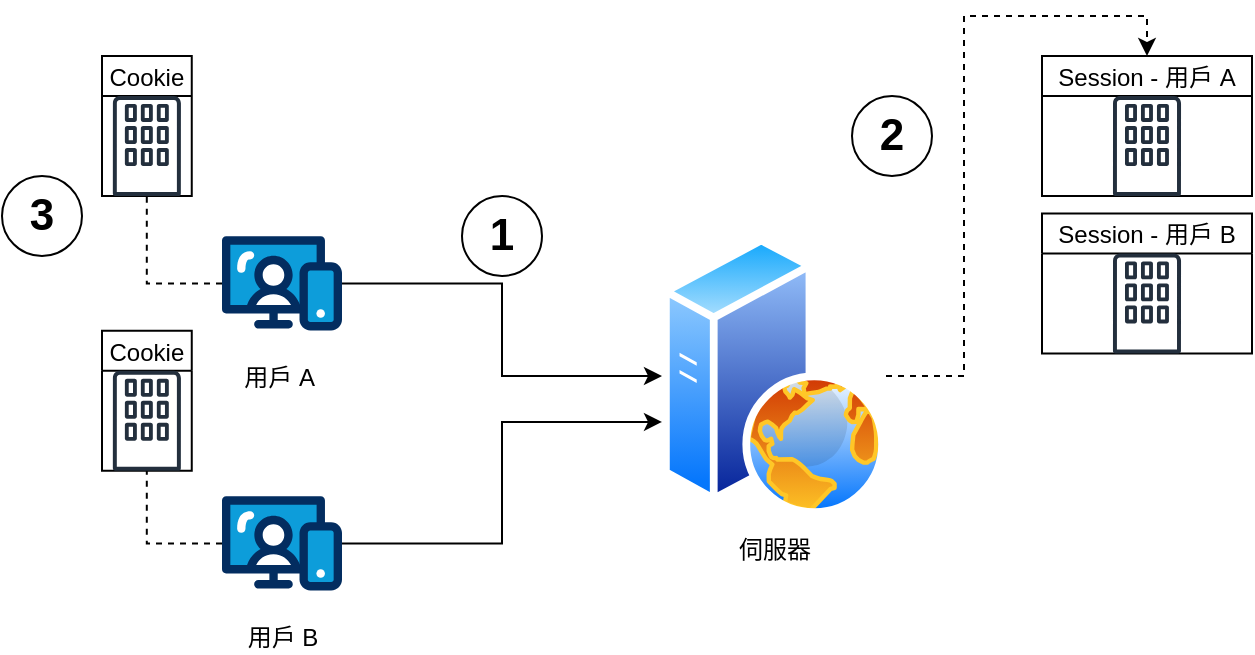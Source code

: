 <mxfile version="24.7.5" pages="3">
  <diagram id="36iQDaJeKuae20POll0c" name="第 2 页">
    <mxGraphModel dx="1434" dy="844" grid="1" gridSize="10" guides="1" tooltips="1" connect="1" arrows="1" fold="1" page="1" pageScale="1" pageWidth="1169" pageHeight="827" math="0" shadow="0">
      <root>
        <mxCell id="0" />
        <mxCell id="1" parent="0" />
        <mxCell id="y0HUL4Aq6U30iUflK9Pi-18" style="edgeStyle=orthogonalEdgeStyle;rounded=0;orthogonalLoop=1;jettySize=auto;html=1;" parent="1" source="y0HUL4Aq6U30iUflK9Pi-1" target="y0HUL4Aq6U30iUflK9Pi-3" edge="1">
          <mxGeometry relative="1" as="geometry" />
        </mxCell>
        <mxCell id="y0HUL4Aq6U30iUflK9Pi-20" style="edgeStyle=orthogonalEdgeStyle;rounded=0;orthogonalLoop=1;jettySize=auto;html=1;endArrow=none;endFill=0;dashed=1;" parent="1" source="y0HUL4Aq6U30iUflK9Pi-1" target="y0HUL4Aq6U30iUflK9Pi-7" edge="1">
          <mxGeometry relative="1" as="geometry" />
        </mxCell>
        <mxCell id="y0HUL4Aq6U30iUflK9Pi-1" value="用戶 A&amp;nbsp;" style="verticalLabelPosition=bottom;aspect=fixed;html=1;shape=mxgraph.salesforce.web;" parent="1" vertex="1">
          <mxGeometry x="230" y="120" width="60" height="47.4" as="geometry" />
        </mxCell>
        <mxCell id="y0HUL4Aq6U30iUflK9Pi-21" style="edgeStyle=orthogonalEdgeStyle;rounded=0;orthogonalLoop=1;jettySize=auto;html=1;endArrow=none;endFill=0;dashed=1;" parent="1" source="y0HUL4Aq6U30iUflK9Pi-2" target="y0HUL4Aq6U30iUflK9Pi-9" edge="1">
          <mxGeometry relative="1" as="geometry">
            <mxPoint x="180" y="280" as="targetPoint" />
          </mxGeometry>
        </mxCell>
        <mxCell id="y0HUL4Aq6U30iUflK9Pi-2" value="用戶 B" style="verticalLabelPosition=bottom;aspect=fixed;html=1;shape=mxgraph.salesforce.web;" parent="1" vertex="1">
          <mxGeometry x="230" y="250" width="60" height="47.4" as="geometry" />
        </mxCell>
        <mxCell id="y0HUL4Aq6U30iUflK9Pi-22" style="edgeStyle=orthogonalEdgeStyle;rounded=0;orthogonalLoop=1;jettySize=auto;html=1;entryX=0.5;entryY=0;entryDx=0;entryDy=0;dashed=1;" parent="1" source="y0HUL4Aq6U30iUflK9Pi-3" target="y0HUL4Aq6U30iUflK9Pi-11" edge="1">
          <mxGeometry relative="1" as="geometry" />
        </mxCell>
        <mxCell id="y0HUL4Aq6U30iUflK9Pi-3" value="伺服器" style="image;aspect=fixed;perimeter=ellipsePerimeter;html=1;align=center;shadow=0;dashed=0;spacingTop=3;image=img/lib/active_directory/web_server.svg;" parent="1" vertex="1">
          <mxGeometry x="450" y="120" width="112" height="140" as="geometry" />
        </mxCell>
        <mxCell id="y0HUL4Aq6U30iUflK9Pi-6" value="Cookie" style="swimlane;fontStyle=0;childLayout=stackLayout;horizontal=1;startSize=20;fillColor=#ffffff;horizontalStack=0;resizeParent=1;resizeParentMax=0;resizeLast=0;collapsible=0;marginBottom=0;swimlaneFillColor=#ffffff;" parent="1" vertex="1">
          <mxGeometry x="170" y="30" width="44.88" height="70" as="geometry" />
        </mxCell>
        <mxCell id="y0HUL4Aq6U30iUflK9Pi-7" value="" style="sketch=0;outlineConnect=0;fontColor=#232F3E;gradientColor=none;fillColor=#232F3D;strokeColor=none;dashed=0;verticalLabelPosition=bottom;verticalAlign=top;align=center;html=1;fontSize=12;fontStyle=0;aspect=fixed;pointerEvents=1;shape=mxgraph.aws4.corporate_data_center;" parent="y0HUL4Aq6U30iUflK9Pi-6" vertex="1">
          <mxGeometry y="20" width="44.88" height="50" as="geometry" />
        </mxCell>
        <mxCell id="y0HUL4Aq6U30iUflK9Pi-8" value="Cookie" style="swimlane;fontStyle=0;childLayout=stackLayout;horizontal=1;startSize=20;fillColor=#ffffff;horizontalStack=0;resizeParent=1;resizeParentMax=0;resizeLast=0;collapsible=0;marginBottom=0;swimlaneFillColor=#ffffff;" parent="1" vertex="1">
          <mxGeometry x="170" y="167.4" width="44.88" height="70" as="geometry" />
        </mxCell>
        <mxCell id="y0HUL4Aq6U30iUflK9Pi-9" value="" style="sketch=0;outlineConnect=0;fontColor=#232F3E;gradientColor=none;fillColor=#232F3D;strokeColor=none;dashed=0;verticalLabelPosition=bottom;verticalAlign=top;align=center;html=1;fontSize=12;fontStyle=0;aspect=fixed;pointerEvents=1;shape=mxgraph.aws4.corporate_data_center;" parent="y0HUL4Aq6U30iUflK9Pi-8" vertex="1">
          <mxGeometry y="20" width="44.88" height="50" as="geometry" />
        </mxCell>
        <mxCell id="y0HUL4Aq6U30iUflK9Pi-11" value="Session - 用戶 A" style="swimlane;fontStyle=0;childLayout=stackLayout;horizontal=1;startSize=20;fillColor=#ffffff;horizontalStack=0;resizeParent=1;resizeParentMax=0;resizeLast=0;collapsible=0;marginBottom=0;swimlaneFillColor=#ffffff;" parent="1" vertex="1">
          <mxGeometry x="640" y="30" width="105" height="70" as="geometry" />
        </mxCell>
        <mxCell id="y0HUL4Aq6U30iUflK9Pi-12" value="" style="sketch=0;outlineConnect=0;fontColor=#232F3E;gradientColor=none;fillColor=#232F3D;strokeColor=none;dashed=0;verticalLabelPosition=bottom;verticalAlign=top;align=center;html=1;fontSize=12;fontStyle=0;aspect=fixed;pointerEvents=1;shape=mxgraph.aws4.corporate_data_center;" parent="y0HUL4Aq6U30iUflK9Pi-11" vertex="1">
          <mxGeometry y="20" width="105" height="50" as="geometry" />
        </mxCell>
        <mxCell id="y0HUL4Aq6U30iUflK9Pi-14" value="Session - 用戶 B" style="swimlane;fontStyle=0;childLayout=stackLayout;horizontal=1;startSize=20;fillColor=#ffffff;horizontalStack=0;resizeParent=1;resizeParentMax=0;resizeLast=0;collapsible=0;marginBottom=0;swimlaneFillColor=#ffffff;" parent="1" vertex="1">
          <mxGeometry x="640" y="108.7" width="105" height="70" as="geometry" />
        </mxCell>
        <mxCell id="y0HUL4Aq6U30iUflK9Pi-15" value="" style="sketch=0;outlineConnect=0;fontColor=#232F3E;gradientColor=none;fillColor=#232F3D;strokeColor=none;dashed=0;verticalLabelPosition=bottom;verticalAlign=top;align=center;html=1;fontSize=12;fontStyle=0;aspect=fixed;pointerEvents=1;shape=mxgraph.aws4.corporate_data_center;" parent="y0HUL4Aq6U30iUflK9Pi-14" vertex="1">
          <mxGeometry y="20" width="105" height="50" as="geometry" />
        </mxCell>
        <mxCell id="y0HUL4Aq6U30iUflK9Pi-19" style="edgeStyle=orthogonalEdgeStyle;rounded=0;orthogonalLoop=1;jettySize=auto;html=1;entryX=0;entryY=0.664;entryDx=0;entryDy=0;entryPerimeter=0;" parent="1" source="y0HUL4Aq6U30iUflK9Pi-2" target="y0HUL4Aq6U30iUflK9Pi-3" edge="1">
          <mxGeometry relative="1" as="geometry" />
        </mxCell>
        <mxCell id="y0HUL4Aq6U30iUflK9Pi-23" value="&lt;b&gt;&lt;font style=&quot;font-size: 22px;&quot;&gt;1&lt;/font&gt;&lt;/b&gt;" style="ellipse;whiteSpace=wrap;html=1;aspect=fixed;" parent="1" vertex="1">
          <mxGeometry x="350" y="100" width="40" height="40" as="geometry" />
        </mxCell>
        <mxCell id="y0HUL4Aq6U30iUflK9Pi-24" value="&lt;b&gt;&lt;font style=&quot;font-size: 22px;&quot;&gt;2&lt;/font&gt;&lt;/b&gt;" style="ellipse;whiteSpace=wrap;html=1;aspect=fixed;" parent="1" vertex="1">
          <mxGeometry x="545" y="50" width="40" height="40" as="geometry" />
        </mxCell>
        <mxCell id="y0HUL4Aq6U30iUflK9Pi-25" value="&lt;b&gt;&lt;font style=&quot;font-size: 22px;&quot;&gt;3&lt;/font&gt;&lt;/b&gt;" style="ellipse;whiteSpace=wrap;html=1;aspect=fixed;" parent="1" vertex="1">
          <mxGeometry x="120" y="90" width="40" height="40" as="geometry" />
        </mxCell>
      </root>
    </mxGraphModel>
  </diagram>
  <diagram id="HvnVh_ahCM78XvNqjFqs" name="第 3 页">
    <mxGraphModel dx="1425" dy="844" grid="1" gridSize="10" guides="1" tooltips="1" connect="1" arrows="1" fold="1" page="1" pageScale="1" pageWidth="1169" pageHeight="827" math="0" shadow="0">
      <root>
        <mxCell id="0" />
        <mxCell id="1" parent="0" />
        <mxCell id="vTTrA9_bk5UIa2ng82IA-1" style="edgeStyle=orthogonalEdgeStyle;rounded=0;orthogonalLoop=1;jettySize=auto;html=1;" edge="1" parent="1" source="vTTrA9_bk5UIa2ng82IA-3" target="vTTrA9_bk5UIa2ng82IA-7">
          <mxGeometry relative="1" as="geometry" />
        </mxCell>
        <mxCell id="vTTrA9_bk5UIa2ng82IA-2" style="edgeStyle=orthogonalEdgeStyle;rounded=0;orthogonalLoop=1;jettySize=auto;html=1;endArrow=none;endFill=0;dashed=1;" edge="1" parent="1" source="vTTrA9_bk5UIa2ng82IA-3" target="vTTrA9_bk5UIa2ng82IA-9">
          <mxGeometry relative="1" as="geometry" />
        </mxCell>
        <mxCell id="vTTrA9_bk5UIa2ng82IA-3" value="用戶 A&amp;nbsp;" style="verticalLabelPosition=bottom;aspect=fixed;html=1;shape=mxgraph.salesforce.web;" vertex="1" parent="1">
          <mxGeometry x="230" y="120" width="60" height="47.4" as="geometry" />
        </mxCell>
        <mxCell id="vTTrA9_bk5UIa2ng82IA-4" style="edgeStyle=orthogonalEdgeStyle;rounded=0;orthogonalLoop=1;jettySize=auto;html=1;endArrow=none;endFill=0;dashed=1;" edge="1" parent="1" source="vTTrA9_bk5UIa2ng82IA-5" target="vTTrA9_bk5UIa2ng82IA-11">
          <mxGeometry relative="1" as="geometry">
            <mxPoint x="180" y="280" as="targetPoint" />
          </mxGeometry>
        </mxCell>
        <mxCell id="vTTrA9_bk5UIa2ng82IA-5" value="用戶 B" style="verticalLabelPosition=bottom;aspect=fixed;html=1;shape=mxgraph.salesforce.web;" vertex="1" parent="1">
          <mxGeometry x="230" y="250" width="60" height="47.4" as="geometry" />
        </mxCell>
        <mxCell id="vTTrA9_bk5UIa2ng82IA-6" style="edgeStyle=orthogonalEdgeStyle;rounded=0;orthogonalLoop=1;jettySize=auto;html=1;entryX=0.5;entryY=0;entryDx=0;entryDy=0;dashed=1;" edge="1" parent="1" source="vTTrA9_bk5UIa2ng82IA-7" target="vTTrA9_bk5UIa2ng82IA-12">
          <mxGeometry relative="1" as="geometry" />
        </mxCell>
        <mxCell id="vTTrA9_bk5UIa2ng82IA-21" style="edgeStyle=orthogonalEdgeStyle;rounded=0;orthogonalLoop=1;jettySize=auto;html=1;" edge="1" parent="1" source="vTTrA9_bk5UIa2ng82IA-7">
          <mxGeometry relative="1" as="geometry">
            <mxPoint x="506" y="320" as="targetPoint" />
          </mxGeometry>
        </mxCell>
        <mxCell id="vTTrA9_bk5UIa2ng82IA-7" value="伺服器" style="image;aspect=fixed;perimeter=ellipsePerimeter;html=1;align=center;shadow=0;dashed=0;spacingTop=3;image=img/lib/active_directory/web_server.svg;" vertex="1" parent="1">
          <mxGeometry x="450" y="120" width="112" height="140" as="geometry" />
        </mxCell>
        <mxCell id="vTTrA9_bk5UIa2ng82IA-8" value="Cookie" style="swimlane;fontStyle=0;childLayout=stackLayout;horizontal=1;startSize=20;fillColor=#ffffff;horizontalStack=0;resizeParent=1;resizeParentMax=0;resizeLast=0;collapsible=0;marginBottom=0;swimlaneFillColor=#ffffff;" vertex="1" parent="1">
          <mxGeometry x="170" y="30" width="44.88" height="70" as="geometry" />
        </mxCell>
        <mxCell id="vTTrA9_bk5UIa2ng82IA-9" value="" style="sketch=0;outlineConnect=0;fontColor=#232F3E;gradientColor=none;fillColor=#232F3D;strokeColor=none;dashed=0;verticalLabelPosition=bottom;verticalAlign=top;align=center;html=1;fontSize=12;fontStyle=0;aspect=fixed;pointerEvents=1;shape=mxgraph.aws4.corporate_data_center;" vertex="1" parent="vTTrA9_bk5UIa2ng82IA-8">
          <mxGeometry y="20" width="44.88" height="50" as="geometry" />
        </mxCell>
        <mxCell id="vTTrA9_bk5UIa2ng82IA-10" value="Cookie" style="swimlane;fontStyle=0;childLayout=stackLayout;horizontal=1;startSize=20;fillColor=#ffffff;horizontalStack=0;resizeParent=1;resizeParentMax=0;resizeLast=0;collapsible=0;marginBottom=0;swimlaneFillColor=#ffffff;" vertex="1" parent="1">
          <mxGeometry x="170" y="167.4" width="44.88" height="70" as="geometry" />
        </mxCell>
        <mxCell id="vTTrA9_bk5UIa2ng82IA-11" value="" style="sketch=0;outlineConnect=0;fontColor=#232F3E;gradientColor=none;fillColor=#232F3D;strokeColor=none;dashed=0;verticalLabelPosition=bottom;verticalAlign=top;align=center;html=1;fontSize=12;fontStyle=0;aspect=fixed;pointerEvents=1;shape=mxgraph.aws4.corporate_data_center;" vertex="1" parent="vTTrA9_bk5UIa2ng82IA-10">
          <mxGeometry y="20" width="44.88" height="50" as="geometry" />
        </mxCell>
        <mxCell id="vTTrA9_bk5UIa2ng82IA-12" value="Session - 用戶 A" style="swimlane;fontStyle=0;childLayout=stackLayout;horizontal=1;startSize=20;fillColor=#ffffff;horizontalStack=0;resizeParent=1;resizeParentMax=0;resizeLast=0;collapsible=0;marginBottom=0;swimlaneFillColor=#ffffff;" vertex="1" parent="1">
          <mxGeometry x="640" y="30" width="105" height="70" as="geometry" />
        </mxCell>
        <mxCell id="vTTrA9_bk5UIa2ng82IA-13" value="" style="sketch=0;outlineConnect=0;fontColor=#232F3E;gradientColor=none;fillColor=#232F3D;strokeColor=none;dashed=0;verticalLabelPosition=bottom;verticalAlign=top;align=center;html=1;fontSize=12;fontStyle=0;aspect=fixed;pointerEvents=1;shape=mxgraph.aws4.corporate_data_center;" vertex="1" parent="vTTrA9_bk5UIa2ng82IA-12">
          <mxGeometry y="20" width="105" height="50" as="geometry" />
        </mxCell>
        <mxCell id="vTTrA9_bk5UIa2ng82IA-14" value="Session - 用戶 B" style="swimlane;fontStyle=0;childLayout=stackLayout;horizontal=1;startSize=20;fillColor=#ffffff;horizontalStack=0;resizeParent=1;resizeParentMax=0;resizeLast=0;collapsible=0;marginBottom=0;swimlaneFillColor=#ffffff;" vertex="1" parent="1">
          <mxGeometry x="640" y="108.7" width="105" height="70" as="geometry" />
        </mxCell>
        <mxCell id="vTTrA9_bk5UIa2ng82IA-15" value="" style="sketch=0;outlineConnect=0;fontColor=#232F3E;gradientColor=none;fillColor=#232F3D;strokeColor=none;dashed=0;verticalLabelPosition=bottom;verticalAlign=top;align=center;html=1;fontSize=12;fontStyle=0;aspect=fixed;pointerEvents=1;shape=mxgraph.aws4.corporate_data_center;" vertex="1" parent="vTTrA9_bk5UIa2ng82IA-14">
          <mxGeometry y="20" width="105" height="50" as="geometry" />
        </mxCell>
        <mxCell id="vTTrA9_bk5UIa2ng82IA-16" style="edgeStyle=orthogonalEdgeStyle;rounded=0;orthogonalLoop=1;jettySize=auto;html=1;entryX=0;entryY=0.664;entryDx=0;entryDy=0;entryPerimeter=0;" edge="1" parent="1" source="vTTrA9_bk5UIa2ng82IA-5" target="vTTrA9_bk5UIa2ng82IA-7">
          <mxGeometry relative="1" as="geometry" />
        </mxCell>
        <mxCell id="vTTrA9_bk5UIa2ng82IA-37" style="edgeStyle=orthogonalEdgeStyle;rounded=0;orthogonalLoop=1;jettySize=auto;html=1;entryX=0.5;entryY=0;entryDx=0;entryDy=0;" edge="1" parent="1" source="vTTrA9_bk5UIa2ng82IA-20" target="vTTrA9_bk5UIa2ng82IA-28">
          <mxGeometry relative="1" as="geometry" />
        </mxCell>
        <mxCell id="vTTrA9_bk5UIa2ng82IA-20" value="" style="sketch=0;pointerEvents=1;shadow=0;dashed=0;html=1;strokeColor=none;fillColor=#DF8C42;labelPosition=center;verticalLabelPosition=bottom;verticalAlign=top;align=center;outlineConnect=0;shape=mxgraph.veeam2.restored;" vertex="1" parent="1">
          <mxGeometry x="471" y="330" width="70" height="70" as="geometry" />
        </mxCell>
        <mxCell id="vTTrA9_bk5UIa2ng82IA-22" style="edgeStyle=orthogonalEdgeStyle;rounded=0;orthogonalLoop=1;jettySize=auto;html=1;" edge="1" parent="1" source="vTTrA9_bk5UIa2ng82IA-24" target="vTTrA9_bk5UIa2ng82IA-28">
          <mxGeometry relative="1" as="geometry" />
        </mxCell>
        <mxCell id="vTTrA9_bk5UIa2ng82IA-23" style="edgeStyle=orthogonalEdgeStyle;rounded=0;orthogonalLoop=1;jettySize=auto;html=1;endArrow=none;endFill=0;dashed=1;" edge="1" parent="1" source="vTTrA9_bk5UIa2ng82IA-24" target="vTTrA9_bk5UIa2ng82IA-30">
          <mxGeometry relative="1" as="geometry" />
        </mxCell>
        <mxCell id="vTTrA9_bk5UIa2ng82IA-24" value="用戶 A&amp;nbsp;" style="verticalLabelPosition=bottom;aspect=fixed;html=1;shape=mxgraph.salesforce.web;" vertex="1" parent="1">
          <mxGeometry x="230" y="480" width="60" height="47.4" as="geometry" />
        </mxCell>
        <mxCell id="vTTrA9_bk5UIa2ng82IA-25" style="edgeStyle=orthogonalEdgeStyle;rounded=0;orthogonalLoop=1;jettySize=auto;html=1;endArrow=none;endFill=0;dashed=1;" edge="1" parent="1" source="vTTrA9_bk5UIa2ng82IA-26" target="vTTrA9_bk5UIa2ng82IA-32">
          <mxGeometry relative="1" as="geometry">
            <mxPoint x="180" y="640" as="targetPoint" />
          </mxGeometry>
        </mxCell>
        <mxCell id="vTTrA9_bk5UIa2ng82IA-26" value="用戶 B" style="verticalLabelPosition=bottom;aspect=fixed;html=1;shape=mxgraph.salesforce.web;" vertex="1" parent="1">
          <mxGeometry x="230" y="610" width="60" height="47.4" as="geometry" />
        </mxCell>
        <mxCell id="vTTrA9_bk5UIa2ng82IA-27" style="edgeStyle=orthogonalEdgeStyle;rounded=0;orthogonalLoop=1;jettySize=auto;html=1;" edge="1" parent="1" source="vTTrA9_bk5UIa2ng82IA-28">
          <mxGeometry relative="1" as="geometry">
            <mxPoint x="506" y="680" as="targetPoint" />
          </mxGeometry>
        </mxCell>
        <mxCell id="vTTrA9_bk5UIa2ng82IA-28" value="伺服器" style="image;aspect=fixed;perimeter=ellipsePerimeter;html=1;align=center;shadow=0;dashed=0;spacingTop=3;image=img/lib/active_directory/web_server.svg;" vertex="1" parent="1">
          <mxGeometry x="450" y="480" width="112" height="140" as="geometry" />
        </mxCell>
        <mxCell id="vTTrA9_bk5UIa2ng82IA-29" value="Cookie" style="swimlane;fontStyle=0;childLayout=stackLayout;horizontal=1;startSize=20;fillColor=#ffffff;horizontalStack=0;resizeParent=1;resizeParentMax=0;resizeLast=0;collapsible=0;marginBottom=0;swimlaneFillColor=#ffffff;" vertex="1" parent="1">
          <mxGeometry x="170" y="390" width="44.88" height="70" as="geometry" />
        </mxCell>
        <mxCell id="vTTrA9_bk5UIa2ng82IA-30" value="" style="sketch=0;outlineConnect=0;fontColor=#232F3E;gradientColor=none;fillColor=#232F3D;strokeColor=none;dashed=0;verticalLabelPosition=bottom;verticalAlign=top;align=center;html=1;fontSize=12;fontStyle=0;aspect=fixed;pointerEvents=1;shape=mxgraph.aws4.corporate_data_center;" vertex="1" parent="vTTrA9_bk5UIa2ng82IA-29">
          <mxGeometry y="20" width="44.88" height="50" as="geometry" />
        </mxCell>
        <mxCell id="vTTrA9_bk5UIa2ng82IA-31" value="Cookie" style="swimlane;fontStyle=0;childLayout=stackLayout;horizontal=1;startSize=20;fillColor=#ffffff;horizontalStack=0;resizeParent=1;resizeParentMax=0;resizeLast=0;collapsible=0;marginBottom=0;swimlaneFillColor=#ffffff;" vertex="1" parent="1">
          <mxGeometry x="170" y="527.4" width="44.88" height="70" as="geometry" />
        </mxCell>
        <mxCell id="vTTrA9_bk5UIa2ng82IA-32" value="" style="sketch=0;outlineConnect=0;fontColor=#232F3E;gradientColor=none;fillColor=#232F3D;strokeColor=none;dashed=0;verticalLabelPosition=bottom;verticalAlign=top;align=center;html=1;fontSize=12;fontStyle=0;aspect=fixed;pointerEvents=1;shape=mxgraph.aws4.corporate_data_center;" vertex="1" parent="vTTrA9_bk5UIa2ng82IA-31">
          <mxGeometry y="20" width="44.88" height="50" as="geometry" />
        </mxCell>
        <mxCell id="vTTrA9_bk5UIa2ng82IA-33" style="edgeStyle=orthogonalEdgeStyle;rounded=0;orthogonalLoop=1;jettySize=auto;html=1;entryX=0;entryY=0.664;entryDx=0;entryDy=0;entryPerimeter=0;" edge="1" parent="1" source="vTTrA9_bk5UIa2ng82IA-26" target="vTTrA9_bk5UIa2ng82IA-28">
          <mxGeometry relative="1" as="geometry" />
        </mxCell>
        <mxCell id="vTTrA9_bk5UIa2ng82IA-34" value="" style="sketch=0;pointerEvents=1;shadow=0;dashed=0;html=1;strokeColor=none;fillColor=#DF8C42;labelPosition=center;verticalLabelPosition=bottom;verticalAlign=top;align=center;outlineConnect=0;shape=mxgraph.veeam2.restored;" vertex="1" parent="1">
          <mxGeometry x="471" y="690" width="70" height="70" as="geometry" />
        </mxCell>
        <mxCell id="hp_RnMlvWdHB2fhUzzbv-1" value="&lt;span style=&quot;font-size: 22px;&quot;&gt;&lt;b&gt;1. &lt;br&gt;進行&lt;br&gt;重啟&lt;/b&gt;&lt;/span&gt;" style="ellipse;whiteSpace=wrap;html=1;aspect=fixed;" vertex="1" parent="1">
          <mxGeometry x="570" y="326" width="90" height="90" as="geometry" />
        </mxCell>
        <mxCell id="hp_RnMlvWdHB2fhUzzbv-2" value="&lt;span style=&quot;font-size: 22px;&quot;&gt;&lt;b&gt;2. &lt;br&gt;遺失&lt;/b&gt;&lt;/span&gt;&lt;div&gt;&lt;span style=&quot;font-size: 22px;&quot;&gt;&lt;b&gt;Session&lt;/b&gt;&lt;/span&gt;&lt;/div&gt;" style="ellipse;whiteSpace=wrap;html=1;aspect=fixed;" vertex="1" parent="1">
          <mxGeometry x="570" y="610" width="90" height="90" as="geometry" />
        </mxCell>
        <mxCell id="hp_RnMlvWdHB2fhUzzbv-3" style="edgeStyle=orthogonalEdgeStyle;rounded=0;orthogonalLoop=1;jettySize=auto;html=1;entryX=0.5;entryY=0;entryDx=0;entryDy=0;dashed=1;exitX=0.964;exitY=0.779;exitDx=0;exitDy=0;exitPerimeter=0;" edge="1" parent="1" target="hp_RnMlvWdHB2fhUzzbv-4" source="vTTrA9_bk5UIa2ng82IA-28">
          <mxGeometry relative="1" as="geometry">
            <mxPoint x="690" y="640" as="sourcePoint" />
          </mxGeometry>
        </mxCell>
        <mxCell id="hp_RnMlvWdHB2fhUzzbv-4" value="Session - 用戶 A" style="swimlane;fontStyle=0;childLayout=stackLayout;horizontal=1;startSize=20;fillColor=#ffffff;horizontalStack=0;resizeParent=1;resizeParentMax=0;resizeLast=0;collapsible=0;marginBottom=0;swimlaneFillColor=#ffffff;" vertex="1" parent="1">
          <mxGeometry x="720" y="508.7" width="105" height="70" as="geometry" />
        </mxCell>
        <mxCell id="hp_RnMlvWdHB2fhUzzbv-6" value="Session - 用戶 B" style="swimlane;fontStyle=0;childLayout=stackLayout;horizontal=1;startSize=20;fillColor=#ffffff;horizontalStack=0;resizeParent=1;resizeParentMax=0;resizeLast=0;collapsible=0;marginBottom=0;swimlaneFillColor=#ffffff;" vertex="1" parent="1">
          <mxGeometry x="720" y="587.4" width="105" height="70" as="geometry" />
        </mxCell>
      </root>
    </mxGraphModel>
  </diagram>
  <diagram id="Rv0VNGRUjwb1O_cnUlSf" name="第 4 页">
    <mxGraphModel dx="1425" dy="844" grid="1" gridSize="10" guides="1" tooltips="1" connect="1" arrows="1" fold="1" page="1" pageScale="1" pageWidth="1169" pageHeight="827" math="0" shadow="0">
      <root>
        <mxCell id="0" />
        <mxCell id="1" parent="0" />
        <mxCell id="kJw31j2O0Wimkj6-wve6-1" style="edgeStyle=orthogonalEdgeStyle;rounded=0;orthogonalLoop=1;jettySize=auto;html=1;" edge="1" parent="1" source="kJw31j2O0Wimkj6-wve6-3" target="kJw31j2O0Wimkj6-wve6-8">
          <mxGeometry relative="1" as="geometry" />
        </mxCell>
        <mxCell id="kJw31j2O0Wimkj6-wve6-2" style="edgeStyle=orthogonalEdgeStyle;rounded=0;orthogonalLoop=1;jettySize=auto;html=1;endArrow=none;endFill=0;dashed=1;" edge="1" parent="1" source="kJw31j2O0Wimkj6-wve6-3" target="kJw31j2O0Wimkj6-wve6-10">
          <mxGeometry relative="1" as="geometry" />
        </mxCell>
        <mxCell id="kJw31j2O0Wimkj6-wve6-3" value="用戶 A&amp;nbsp;" style="verticalLabelPosition=bottom;aspect=fixed;html=1;shape=mxgraph.salesforce.web;" vertex="1" parent="1">
          <mxGeometry x="230" y="120" width="60" height="47.4" as="geometry" />
        </mxCell>
        <mxCell id="kJw31j2O0Wimkj6-wve6-4" style="edgeStyle=orthogonalEdgeStyle;rounded=0;orthogonalLoop=1;jettySize=auto;html=1;endArrow=none;endFill=0;dashed=1;" edge="1" parent="1" source="kJw31j2O0Wimkj6-wve6-5" target="kJw31j2O0Wimkj6-wve6-12">
          <mxGeometry relative="1" as="geometry">
            <mxPoint x="180" y="280" as="targetPoint" />
          </mxGeometry>
        </mxCell>
        <mxCell id="kJw31j2O0Wimkj6-wve6-5" value="用戶 B" style="verticalLabelPosition=bottom;aspect=fixed;html=1;shape=mxgraph.salesforce.web;" vertex="1" parent="1">
          <mxGeometry x="230" y="250" width="60" height="47.4" as="geometry" />
        </mxCell>
        <mxCell id="kJw31j2O0Wimkj6-wve6-6" style="edgeStyle=orthogonalEdgeStyle;rounded=0;orthogonalLoop=1;jettySize=auto;html=1;entryX=0.5;entryY=0;entryDx=0;entryDy=0;dashed=1;" edge="1" parent="1" source="kJw31j2O0Wimkj6-wve6-8" target="kJw31j2O0Wimkj6-wve6-13">
          <mxGeometry relative="1" as="geometry" />
        </mxCell>
        <mxCell id="kJw31j2O0Wimkj6-wve6-7" style="edgeStyle=orthogonalEdgeStyle;rounded=0;orthogonalLoop=1;jettySize=auto;html=1;" edge="1" parent="1" source="kJw31j2O0Wimkj6-wve6-8">
          <mxGeometry relative="1" as="geometry">
            <mxPoint x="506" y="320" as="targetPoint" />
          </mxGeometry>
        </mxCell>
        <mxCell id="kJw31j2O0Wimkj6-wve6-8" value="伺服器" style="image;aspect=fixed;perimeter=ellipsePerimeter;html=1;align=center;shadow=0;dashed=0;spacingTop=3;image=img/lib/active_directory/web_server.svg;" vertex="1" parent="1">
          <mxGeometry x="450" y="120" width="112" height="140" as="geometry" />
        </mxCell>
        <mxCell id="kJw31j2O0Wimkj6-wve6-9" value="Cookie" style="swimlane;fontStyle=0;childLayout=stackLayout;horizontal=1;startSize=20;fillColor=#ffffff;horizontalStack=0;resizeParent=1;resizeParentMax=0;resizeLast=0;collapsible=0;marginBottom=0;swimlaneFillColor=#ffffff;" vertex="1" parent="1">
          <mxGeometry x="170" y="30" width="44.88" height="70" as="geometry" />
        </mxCell>
        <mxCell id="kJw31j2O0Wimkj6-wve6-10" value="" style="sketch=0;outlineConnect=0;fontColor=#232F3E;gradientColor=none;fillColor=#232F3D;strokeColor=none;dashed=0;verticalLabelPosition=bottom;verticalAlign=top;align=center;html=1;fontSize=12;fontStyle=0;aspect=fixed;pointerEvents=1;shape=mxgraph.aws4.corporate_data_center;" vertex="1" parent="kJw31j2O0Wimkj6-wve6-9">
          <mxGeometry y="20" width="44.88" height="50" as="geometry" />
        </mxCell>
        <mxCell id="kJw31j2O0Wimkj6-wve6-11" value="Cookie" style="swimlane;fontStyle=0;childLayout=stackLayout;horizontal=1;startSize=20;fillColor=#ffffff;horizontalStack=0;resizeParent=1;resizeParentMax=0;resizeLast=0;collapsible=0;marginBottom=0;swimlaneFillColor=#ffffff;" vertex="1" parent="1">
          <mxGeometry x="170" y="167.4" width="44.88" height="70" as="geometry" />
        </mxCell>
        <mxCell id="kJw31j2O0Wimkj6-wve6-12" value="" style="sketch=0;outlineConnect=0;fontColor=#232F3E;gradientColor=none;fillColor=#232F3D;strokeColor=none;dashed=0;verticalLabelPosition=bottom;verticalAlign=top;align=center;html=1;fontSize=12;fontStyle=0;aspect=fixed;pointerEvents=1;shape=mxgraph.aws4.corporate_data_center;" vertex="1" parent="kJw31j2O0Wimkj6-wve6-11">
          <mxGeometry y="20" width="44.88" height="50" as="geometry" />
        </mxCell>
        <mxCell id="kJw31j2O0Wimkj6-wve6-13" value="Session - 用戶 A" style="swimlane;fontStyle=0;childLayout=stackLayout;horizontal=1;startSize=20;fillColor=#ffffff;horizontalStack=0;resizeParent=1;resizeParentMax=0;resizeLast=0;collapsible=0;marginBottom=0;swimlaneFillColor=#ffffff;" vertex="1" parent="1">
          <mxGeometry x="640" y="30" width="105" height="70" as="geometry" />
        </mxCell>
        <mxCell id="kJw31j2O0Wimkj6-wve6-14" value="" style="sketch=0;outlineConnect=0;fontColor=#232F3E;gradientColor=none;fillColor=#232F3D;strokeColor=none;dashed=0;verticalLabelPosition=bottom;verticalAlign=top;align=center;html=1;fontSize=12;fontStyle=0;aspect=fixed;pointerEvents=1;shape=mxgraph.aws4.corporate_data_center;" vertex="1" parent="kJw31j2O0Wimkj6-wve6-13">
          <mxGeometry y="20" width="105" height="50" as="geometry" />
        </mxCell>
        <mxCell id="kJw31j2O0Wimkj6-wve6-21" style="edgeStyle=orthogonalEdgeStyle;rounded=0;orthogonalLoop=1;jettySize=auto;html=1;" edge="1" parent="1" source="kJw31j2O0Wimkj6-wve6-15" target="kJw31j2O0Wimkj6-wve6-18">
          <mxGeometry relative="1" as="geometry" />
        </mxCell>
        <mxCell id="kJw31j2O0Wimkj6-wve6-15" value="Session - 用戶 B" style="swimlane;fontStyle=0;childLayout=stackLayout;horizontal=1;startSize=20;fillColor=#ffffff;horizontalStack=0;resizeParent=1;resizeParentMax=0;resizeLast=0;collapsible=0;marginBottom=0;swimlaneFillColor=#ffffff;" vertex="1" parent="1">
          <mxGeometry x="640" y="108.7" width="105" height="70" as="geometry" />
        </mxCell>
        <mxCell id="kJw31j2O0Wimkj6-wve6-16" value="" style="sketch=0;outlineConnect=0;fontColor=#232F3E;gradientColor=none;fillColor=#232F3D;strokeColor=none;dashed=0;verticalLabelPosition=bottom;verticalAlign=top;align=center;html=1;fontSize=12;fontStyle=0;aspect=fixed;pointerEvents=1;shape=mxgraph.aws4.corporate_data_center;" vertex="1" parent="kJw31j2O0Wimkj6-wve6-15">
          <mxGeometry y="20" width="105" height="50" as="geometry" />
        </mxCell>
        <mxCell id="kJw31j2O0Wimkj6-wve6-17" style="edgeStyle=orthogonalEdgeStyle;rounded=0;orthogonalLoop=1;jettySize=auto;html=1;entryX=0;entryY=0.664;entryDx=0;entryDy=0;entryPerimeter=0;" edge="1" parent="1" source="kJw31j2O0Wimkj6-wve6-5" target="kJw31j2O0Wimkj6-wve6-8">
          <mxGeometry relative="1" as="geometry" />
        </mxCell>
        <mxCell id="kJw31j2O0Wimkj6-wve6-18" value="Redis" style="image;sketch=0;aspect=fixed;html=1;points=[];align=center;fontSize=12;image=img/lib/mscae/Cache_Redis_Product.svg;" vertex="1" parent="1">
          <mxGeometry x="830" y="200" width="71.43" height="60" as="geometry" />
        </mxCell>
        <mxCell id="kJw31j2O0Wimkj6-wve6-20" style="edgeStyle=orthogonalEdgeStyle;rounded=0;orthogonalLoop=1;jettySize=auto;html=1;entryX=0.49;entryY=0.017;entryDx=0;entryDy=0;entryPerimeter=0;" edge="1" parent="1" source="kJw31j2O0Wimkj6-wve6-13" target="kJw31j2O0Wimkj6-wve6-18">
          <mxGeometry relative="1" as="geometry" />
        </mxCell>
        <mxCell id="TlNDQ-km_KhVtOzQxpwP-1" value="&lt;span style=&quot;font-size: 22px;&quot;&gt;&lt;b&gt;寫進Redis&lt;/b&gt;&lt;/span&gt;" style="ellipse;whiteSpace=wrap;html=1;aspect=fixed;" vertex="1" parent="1">
          <mxGeometry x="816.22" y="290" width="99" height="99" as="geometry" />
        </mxCell>
      </root>
    </mxGraphModel>
  </diagram>
</mxfile>
